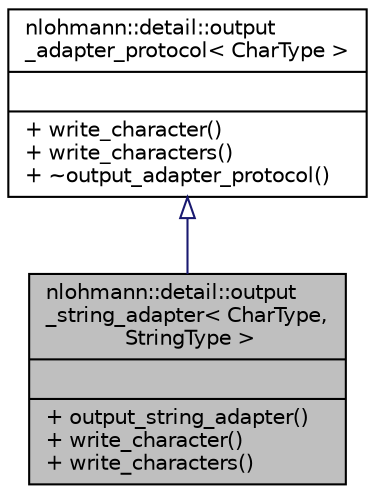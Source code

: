 digraph "nlohmann::detail::output_string_adapter&lt; CharType, StringType &gt;"
{
 // INTERACTIVE_SVG=YES
  bgcolor="transparent";
  edge [fontname="Helvetica",fontsize="10",labelfontname="Helvetica",labelfontsize="10"];
  node [fontname="Helvetica",fontsize="10",shape=record];
  Node1 [label="{nlohmann::detail::output\l_string_adapter\< CharType,\l StringType \>\n||+ output_string_adapter()\l+ write_character()\l+ write_characters()\l}",height=0.2,width=0.4,color="black", fillcolor="grey75", style="filled" fontcolor="black"];
  Node2 -> Node1 [dir="back",color="midnightblue",fontsize="10",style="solid",arrowtail="onormal",fontname="Helvetica"];
  Node2 [label="{nlohmann::detail::output\l_adapter_protocol\< CharType \>\n||+ write_character()\l+ write_characters()\l+ ~output_adapter_protocol()\l}",height=0.2,width=0.4,color="black",URL="$dc/d9b/structnlohmann_1_1detail_1_1output__adapter__protocol.html",tooltip="abstract output adapter interface "];
}

